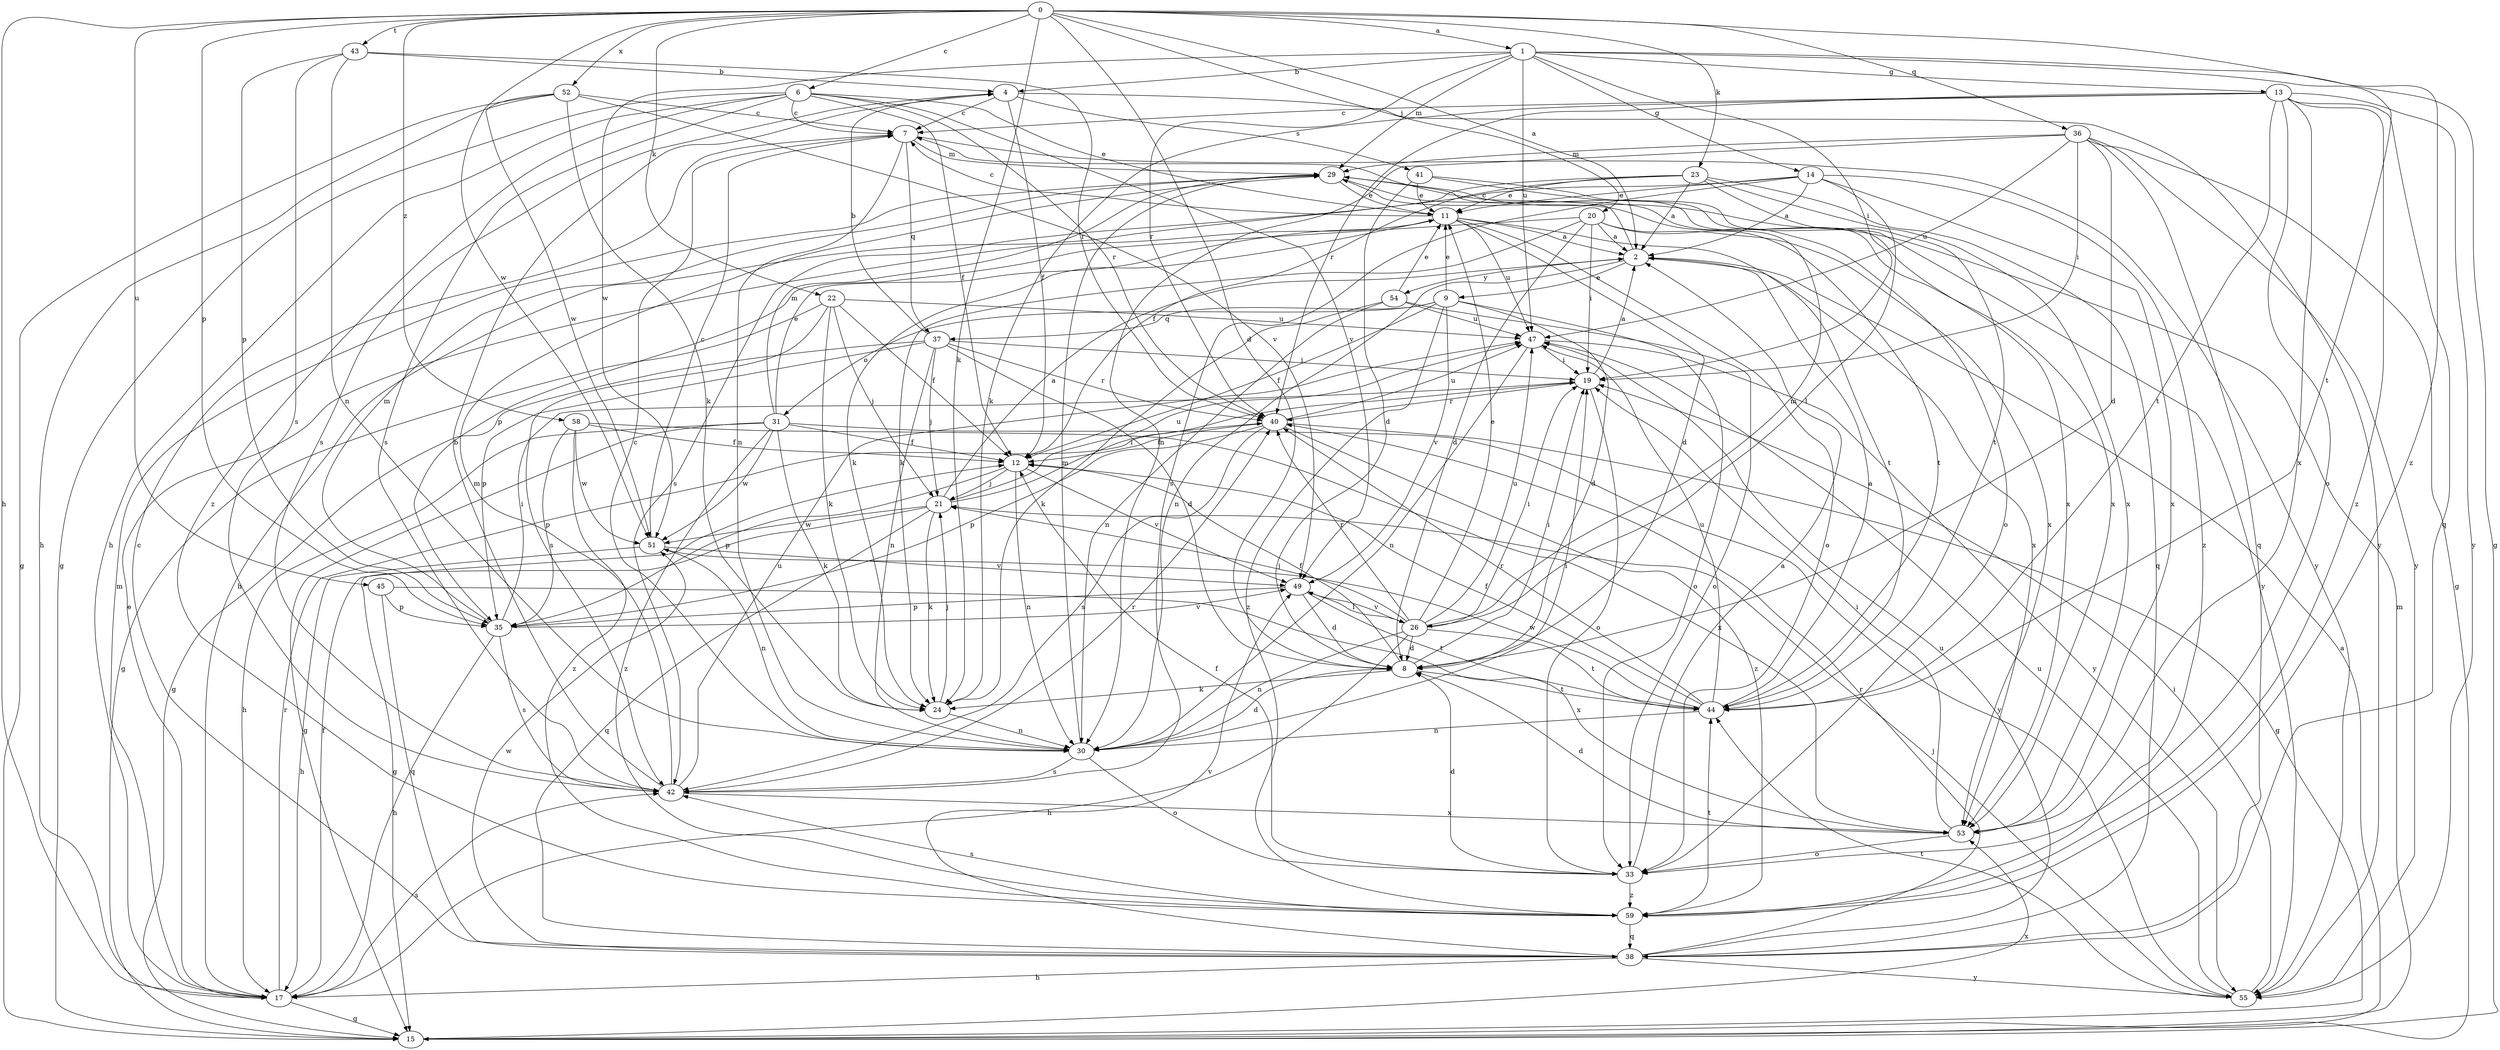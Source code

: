 strict digraph  {
0;
1;
2;
4;
6;
7;
8;
9;
11;
12;
13;
14;
15;
17;
19;
20;
21;
22;
23;
24;
26;
29;
30;
31;
33;
35;
36;
37;
38;
40;
41;
42;
43;
44;
45;
47;
49;
51;
52;
53;
54;
55;
58;
59;
0 -> 1  [label=a];
0 -> 2  [label=a];
0 -> 6  [label=c];
0 -> 8  [label=d];
0 -> 17  [label=h];
0 -> 20  [label=j];
0 -> 22  [label=k];
0 -> 23  [label=k];
0 -> 24  [label=k];
0 -> 35  [label=p];
0 -> 36  [label=q];
0 -> 43  [label=t];
0 -> 45  [label=u];
0 -> 51  [label=w];
0 -> 52  [label=x];
0 -> 58  [label=z];
0 -> 59  [label=z];
1 -> 4  [label=b];
1 -> 13  [label=g];
1 -> 14  [label=g];
1 -> 15  [label=g];
1 -> 19  [label=i];
1 -> 29  [label=m];
1 -> 40  [label=r];
1 -> 44  [label=t];
1 -> 47  [label=u];
1 -> 51  [label=w];
2 -> 7  [label=c];
2 -> 9  [label=e];
2 -> 30  [label=n];
2 -> 53  [label=x];
2 -> 54  [label=y];
4 -> 7  [label=c];
4 -> 12  [label=f];
4 -> 41  [label=s];
4 -> 42  [label=s];
4 -> 55  [label=y];
6 -> 7  [label=c];
6 -> 11  [label=e];
6 -> 12  [label=f];
6 -> 15  [label=g];
6 -> 17  [label=h];
6 -> 40  [label=r];
6 -> 42  [label=s];
6 -> 49  [label=v];
6 -> 59  [label=z];
7 -> 29  [label=m];
7 -> 30  [label=n];
7 -> 37  [label=q];
7 -> 55  [label=y];
8 -> 12  [label=f];
8 -> 19  [label=i];
8 -> 24  [label=k];
8 -> 44  [label=t];
9 -> 8  [label=d];
9 -> 11  [label=e];
9 -> 12  [label=f];
9 -> 31  [label=o];
9 -> 33  [label=o];
9 -> 37  [label=q];
9 -> 49  [label=v];
9 -> 59  [label=z];
11 -> 2  [label=a];
11 -> 7  [label=c];
11 -> 8  [label=d];
11 -> 24  [label=k];
11 -> 33  [label=o];
11 -> 44  [label=t];
11 -> 47  [label=u];
12 -> 21  [label=j];
12 -> 30  [label=n];
12 -> 35  [label=p];
12 -> 49  [label=v];
13 -> 7  [label=c];
13 -> 24  [label=k];
13 -> 33  [label=o];
13 -> 38  [label=q];
13 -> 40  [label=r];
13 -> 44  [label=t];
13 -> 53  [label=x];
13 -> 55  [label=y];
13 -> 59  [label=z];
14 -> 2  [label=a];
14 -> 11  [label=e];
14 -> 17  [label=h];
14 -> 26  [label=l];
14 -> 42  [label=s];
14 -> 53  [label=x];
14 -> 59  [label=z];
15 -> 2  [label=a];
15 -> 29  [label=m];
15 -> 53  [label=x];
17 -> 11  [label=e];
17 -> 12  [label=f];
17 -> 15  [label=g];
17 -> 29  [label=m];
17 -> 40  [label=r];
17 -> 42  [label=s];
19 -> 2  [label=a];
19 -> 33  [label=o];
19 -> 40  [label=r];
20 -> 2  [label=a];
20 -> 8  [label=d];
20 -> 19  [label=i];
20 -> 24  [label=k];
20 -> 35  [label=p];
20 -> 44  [label=t];
20 -> 53  [label=x];
21 -> 2  [label=a];
21 -> 15  [label=g];
21 -> 19  [label=i];
21 -> 24  [label=k];
21 -> 38  [label=q];
21 -> 47  [label=u];
21 -> 51  [label=w];
22 -> 12  [label=f];
22 -> 15  [label=g];
22 -> 21  [label=j];
22 -> 24  [label=k];
22 -> 42  [label=s];
22 -> 47  [label=u];
23 -> 2  [label=a];
23 -> 11  [label=e];
23 -> 12  [label=f];
23 -> 38  [label=q];
23 -> 42  [label=s];
23 -> 44  [label=t];
23 -> 53  [label=x];
24 -> 21  [label=j];
24 -> 30  [label=n];
26 -> 8  [label=d];
26 -> 11  [label=e];
26 -> 17  [label=h];
26 -> 19  [label=i];
26 -> 21  [label=j];
26 -> 29  [label=m];
26 -> 30  [label=n];
26 -> 40  [label=r];
26 -> 44  [label=t];
26 -> 47  [label=u];
26 -> 49  [label=v];
29 -> 11  [label=e];
29 -> 33  [label=o];
29 -> 53  [label=x];
30 -> 7  [label=c];
30 -> 8  [label=d];
30 -> 19  [label=i];
30 -> 29  [label=m];
30 -> 33  [label=o];
30 -> 42  [label=s];
31 -> 11  [label=e];
31 -> 12  [label=f];
31 -> 15  [label=g];
31 -> 17  [label=h];
31 -> 24  [label=k];
31 -> 29  [label=m];
31 -> 51  [label=w];
31 -> 55  [label=y];
31 -> 59  [label=z];
33 -> 2  [label=a];
33 -> 8  [label=d];
33 -> 12  [label=f];
33 -> 59  [label=z];
35 -> 17  [label=h];
35 -> 19  [label=i];
35 -> 29  [label=m];
35 -> 42  [label=s];
35 -> 49  [label=v];
36 -> 8  [label=d];
36 -> 15  [label=g];
36 -> 19  [label=i];
36 -> 29  [label=m];
36 -> 30  [label=n];
36 -> 38  [label=q];
36 -> 47  [label=u];
36 -> 55  [label=y];
37 -> 4  [label=b];
37 -> 8  [label=d];
37 -> 15  [label=g];
37 -> 19  [label=i];
37 -> 21  [label=j];
37 -> 30  [label=n];
37 -> 35  [label=p];
37 -> 40  [label=r];
38 -> 7  [label=c];
38 -> 17  [label=h];
38 -> 40  [label=r];
38 -> 47  [label=u];
38 -> 49  [label=v];
38 -> 51  [label=w];
38 -> 55  [label=y];
40 -> 12  [label=f];
40 -> 15  [label=g];
40 -> 35  [label=p];
40 -> 42  [label=s];
40 -> 47  [label=u];
40 -> 59  [label=z];
41 -> 8  [label=d];
41 -> 11  [label=e];
41 -> 53  [label=x];
41 -> 55  [label=y];
42 -> 4  [label=b];
42 -> 29  [label=m];
42 -> 40  [label=r];
42 -> 47  [label=u];
42 -> 53  [label=x];
43 -> 4  [label=b];
43 -> 30  [label=n];
43 -> 35  [label=p];
43 -> 40  [label=r];
43 -> 42  [label=s];
44 -> 2  [label=a];
44 -> 12  [label=f];
44 -> 30  [label=n];
44 -> 40  [label=r];
44 -> 47  [label=u];
44 -> 51  [label=w];
45 -> 35  [label=p];
45 -> 38  [label=q];
45 -> 53  [label=x];
47 -> 19  [label=i];
47 -> 30  [label=n];
47 -> 55  [label=y];
49 -> 8  [label=d];
49 -> 26  [label=l];
49 -> 35  [label=p];
49 -> 44  [label=t];
51 -> 7  [label=c];
51 -> 17  [label=h];
51 -> 30  [label=n];
51 -> 49  [label=v];
52 -> 7  [label=c];
52 -> 15  [label=g];
52 -> 17  [label=h];
52 -> 24  [label=k];
52 -> 49  [label=v];
52 -> 51  [label=w];
53 -> 8  [label=d];
53 -> 19  [label=i];
53 -> 33  [label=o];
54 -> 11  [label=e];
54 -> 24  [label=k];
54 -> 30  [label=n];
54 -> 33  [label=o];
54 -> 47  [label=u];
55 -> 19  [label=i];
55 -> 21  [label=j];
55 -> 44  [label=t];
55 -> 47  [label=u];
58 -> 12  [label=f];
58 -> 35  [label=p];
58 -> 51  [label=w];
58 -> 53  [label=x];
58 -> 59  [label=z];
59 -> 38  [label=q];
59 -> 42  [label=s];
59 -> 44  [label=t];
}
